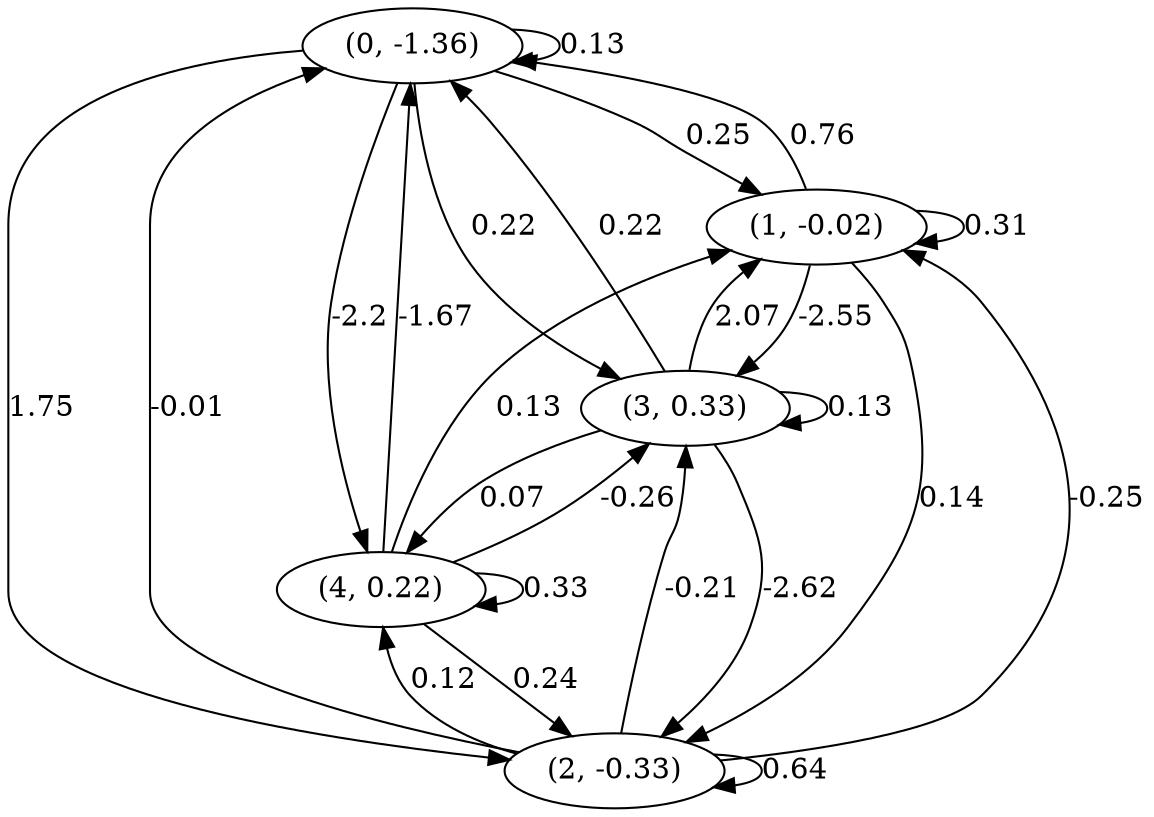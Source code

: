 digraph {
    0 [ label = "(0, -1.36)" ]
    1 [ label = "(1, -0.02)" ]
    2 [ label = "(2, -0.33)" ]
    3 [ label = "(3, 0.33)" ]
    4 [ label = "(4, 0.22)" ]
    0 -> 0 [ label = "0.13" ]
    1 -> 1 [ label = "0.31" ]
    2 -> 2 [ label = "0.64" ]
    3 -> 3 [ label = "0.13" ]
    4 -> 4 [ label = "0.33" ]
    1 -> 0 [ label = "0.76" ]
    2 -> 0 [ label = "-0.01" ]
    3 -> 0 [ label = "0.22" ]
    4 -> 0 [ label = "-1.67" ]
    0 -> 1 [ label = "0.25" ]
    2 -> 1 [ label = "-0.25" ]
    3 -> 1 [ label = "2.07" ]
    4 -> 1 [ label = "0.13" ]
    0 -> 2 [ label = "1.75" ]
    1 -> 2 [ label = "0.14" ]
    3 -> 2 [ label = "-2.62" ]
    4 -> 2 [ label = "0.24" ]
    0 -> 3 [ label = "0.22" ]
    1 -> 3 [ label = "-2.55" ]
    2 -> 3 [ label = "-0.21" ]
    4 -> 3 [ label = "-0.26" ]
    0 -> 4 [ label = "-2.2" ]
    2 -> 4 [ label = "0.12" ]
    3 -> 4 [ label = "0.07" ]
}

